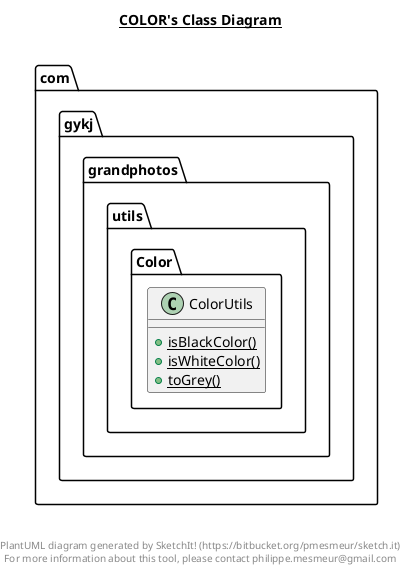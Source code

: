 @startuml

title __COLOR's Class Diagram__\n

  namespace com.gykj.grandphotos {
    namespace utils.Color {
      class com.gykj.grandphotos.utils.Color.ColorUtils {
          {static} + isBlackColor()
          {static} + isWhiteColor()
          {static} + toGrey()
      }
    }
  }
  



right footer


PlantUML diagram generated by SketchIt! (https://bitbucket.org/pmesmeur/sketch.it)
For more information about this tool, please contact philippe.mesmeur@gmail.com
endfooter

@enduml
